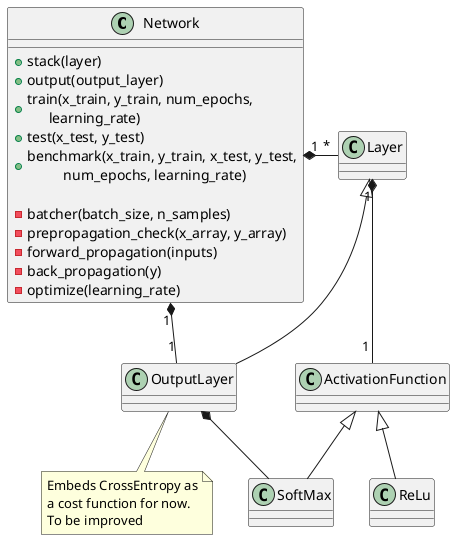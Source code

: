 @startuml

skinparam defaultFontName Inconsolata

class Network {
+ stack(layer)
+ output(output_layer)
+ train(x_train, y_train, num_epochs,\n      learning_rate)
+ test(x_test, y_test)
+ benchmark(x_train, y_train, x_test, y_test,\n          num_epochs, learning_rate)

- batcher(batch_size, n_samples)
- prepropagation_check(x_array, y_array)
- forward_propagation(inputs)
- back_propagation(y)
- optimize(learning_rate)
}

class Layer {

}

class OutputLayer {
}

note bottom of OutputLayer: Embeds CrossEntropy as\na cost function for now.\nTo be improved

class ActivationFunction {
}

class ReLu {

}

class SoftMax {

}


Network "1"*-right-"      *" Layer
Network "           1"*--"1" OutputLayer
Layer <|-- OutputLayer
Layer "1"*--"     1" ActivationFunction
ActivationFunction <|-down- ReLu
ActivationFunction <|-down- SoftMax
OutputLayer *-down- SoftMax

@enduml
